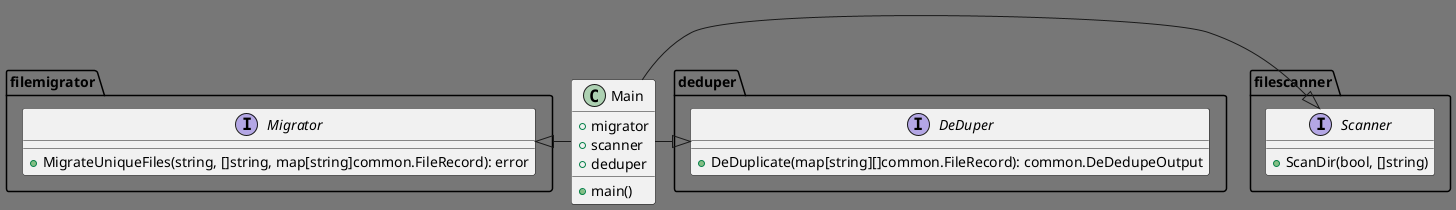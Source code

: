 @startuml
'https://plantuml.com/class-diagram
skinparam backgroundColor #777777

class Main {
    + migrator
    + scanner
    + deduper
    + main()
}
interface filemigrator.Migrator {
    +MigrateUniqueFiles(string, []string, map[string]common.FileRecord): error
}
interface filescanner.Scanner {
    +ScanDir(bool, []string)
}
interface deduper.DeDuper {
    +DeDuplicate(map[string][]common.FileRecord): common.DeDedupeOutput
}

Migrator <|- Main
DeDuper <|- Main
Scanner <|- Main

@enduml